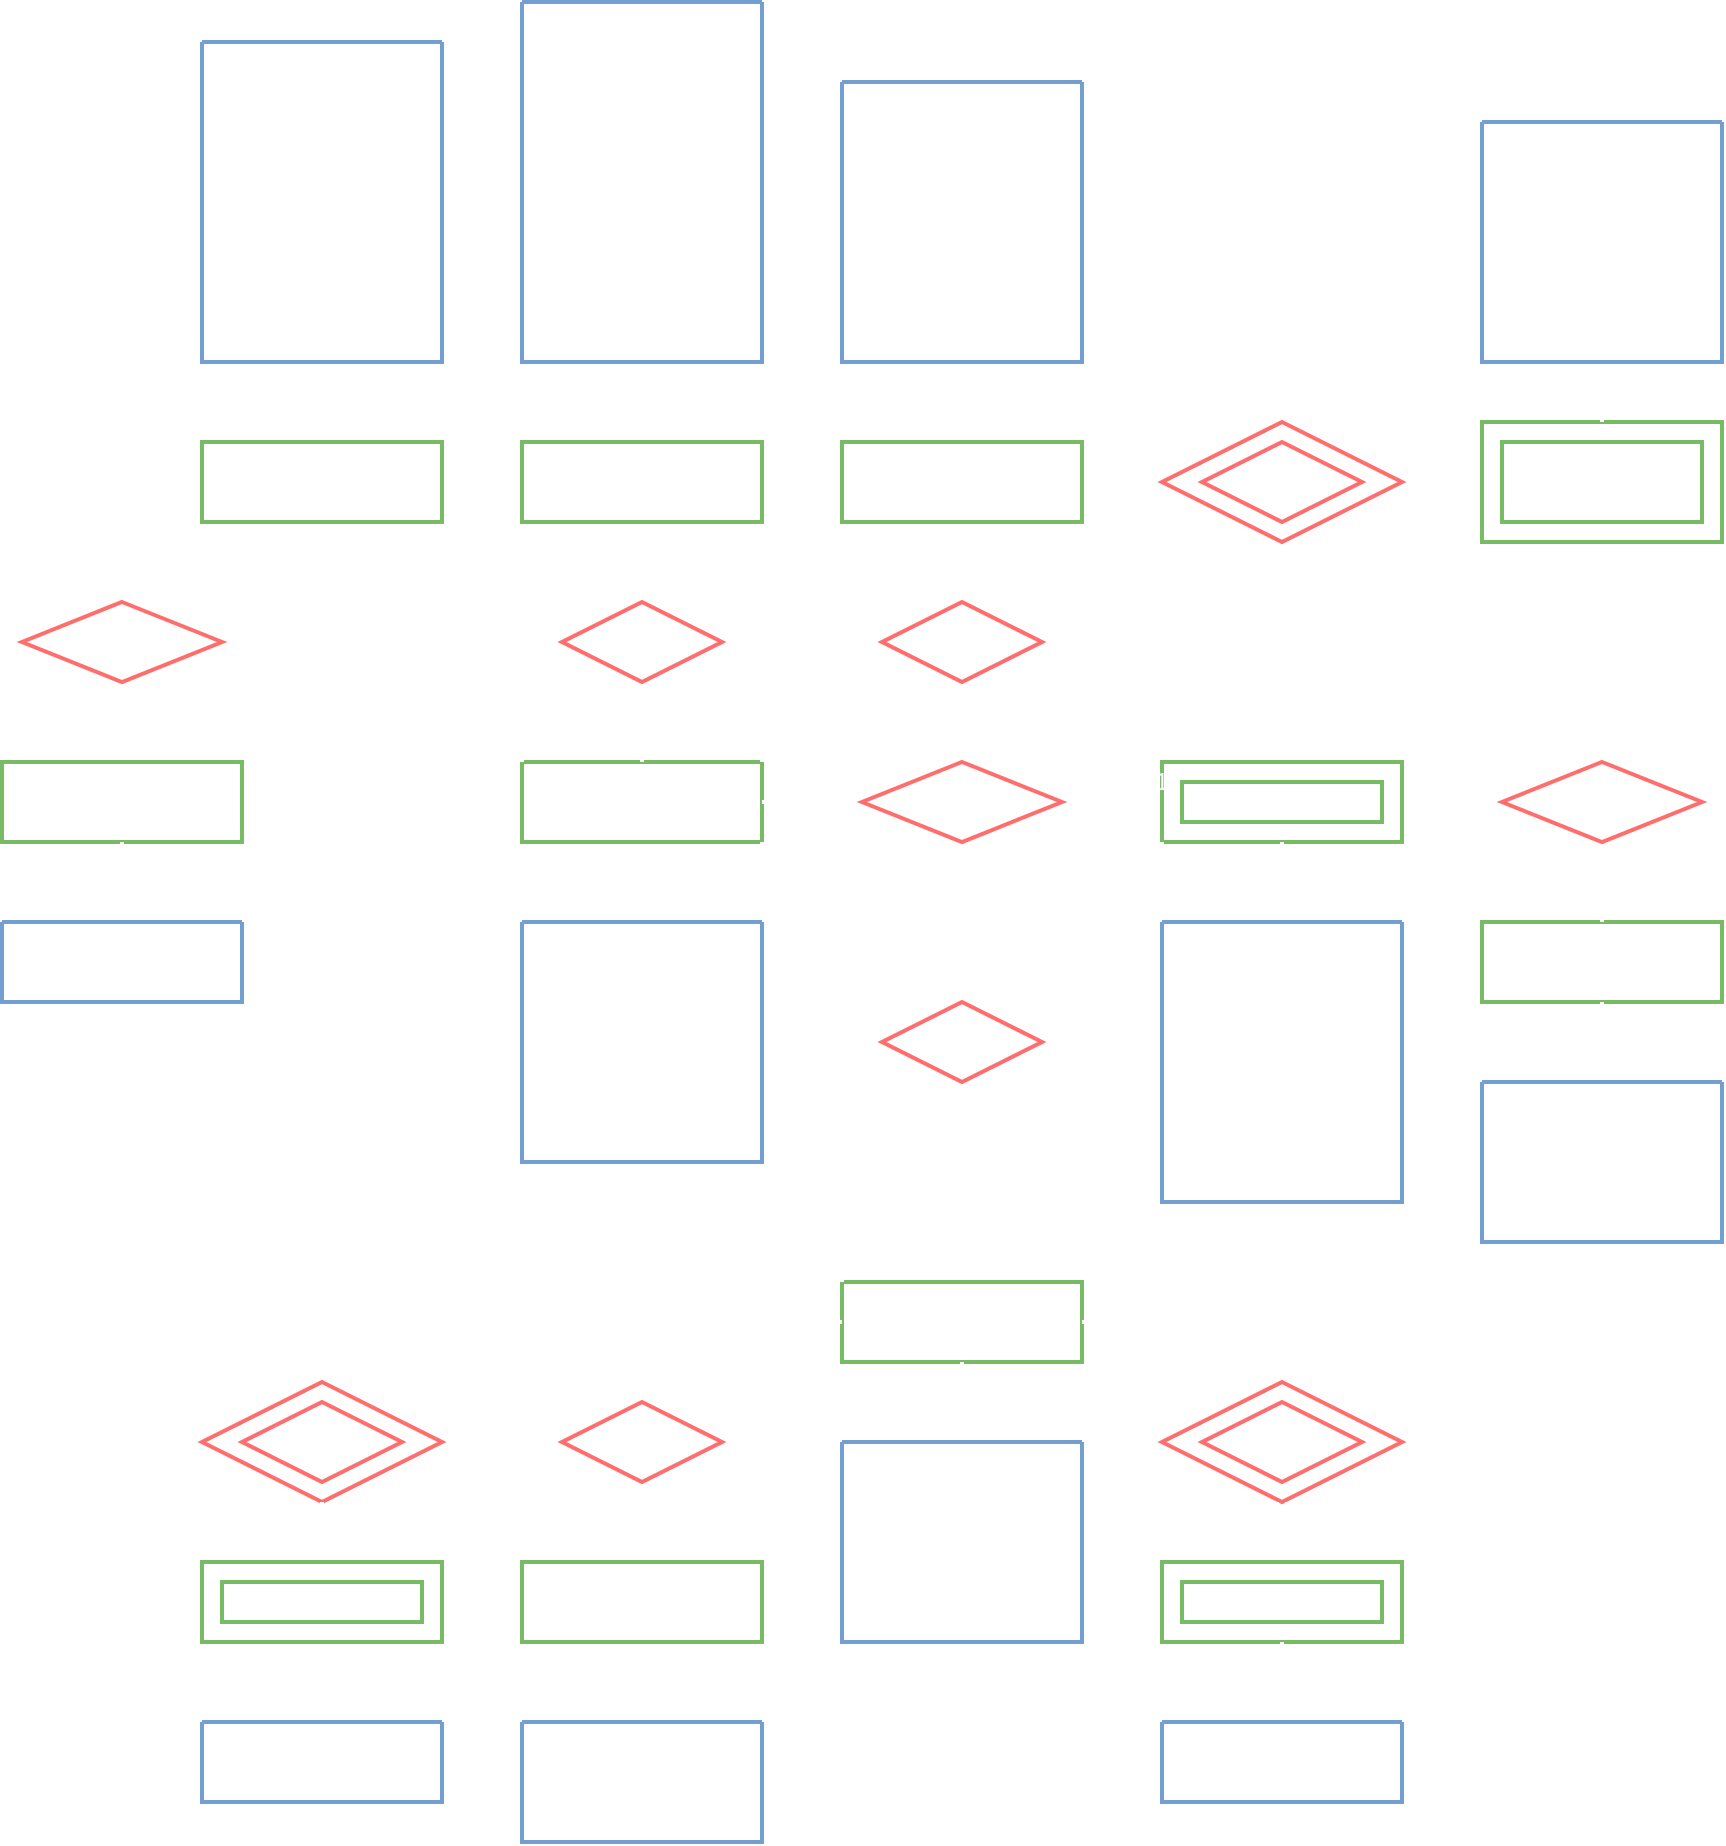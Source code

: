 <mxfile>
    <diagram id="XrlCPoU90Yz38b77uYmN" name="Page-1">
        <mxGraphModel dx="718" dy="790" grid="1" gridSize="10" guides="1" tooltips="1" connect="1" arrows="1" fold="1" page="0" pageScale="1" pageWidth="827" pageHeight="1169" background="none" math="0" shadow="0">
            <root>
                <mxCell id="0"/>
                <mxCell id="1" parent="0"/>
                <mxCell id="92" style="edgeStyle=none;html=1;entryX=1;entryY=0.5;entryDx=0;entryDy=0;endArrow=none;endFill=0;strokeColor=#FFFFFF;strokeWidth=2;shape=link;" parent="1" source="4" target="301" edge="1">
                    <mxGeometry relative="1" as="geometry">
                        <mxPoint x="1010" y="580" as="targetPoint"/>
                    </mxGeometry>
                </mxCell>
                <mxCell id="305" style="edgeStyle=none;html=1;entryX=0;entryY=0.5;entryDx=0;entryDy=0;strokeWidth=2;endArrow=none;endFill=0;strokeColor=#FFFFFF;" parent="1" source="4" target="304" edge="1">
                    <mxGeometry relative="1" as="geometry"/>
                </mxCell>
                <mxCell id="4" value="" style="rounded=0;whiteSpace=wrap;html=1;fillColor=none;strokeColor=#77BC65;strokeWidth=2;" parent="1" vertex="1">
                    <mxGeometry x="1040" y="560" width="120" height="40" as="geometry"/>
                </mxCell>
                <mxCell id="5" value="&lt;font color=&quot;#ffffff&quot;&gt;Presidente&lt;/font&gt;" style="rounded=0;whiteSpace=wrap;html=1;fillColor=none;strokeColor=#77BC65;strokeWidth=2;" parent="1" vertex="1">
                    <mxGeometry x="1050" y="570" width="100" height="20" as="geometry"/>
                </mxCell>
                <mxCell id="26" style="edgeStyle=orthogonalEdgeStyle;shape=connector;rounded=1;html=1;entryX=0.5;entryY=1;entryDx=0;entryDy=0;labelBackgroundColor=default;fontFamily=Helvetica;fontSize=11;fontColor=default;endArrow=none;endFill=0;strokeColor=#FFFFFF;strokeWidth=2;" parent="1" source="12" target="21" edge="1">
                    <mxGeometry relative="1" as="geometry"/>
                </mxCell>
                <mxCell id="265" style="edgeStyle=orthogonalEdgeStyle;html=1;entryX=0.5;entryY=0;entryDx=0;entryDy=0;fontColor=#FFFFFF;endArrow=none;endFill=0;strokeColor=#FFFFFF;strokeWidth=2;" parent="1" source="12" target="281" edge="1">
                    <mxGeometry relative="1" as="geometry">
                        <Array as="points">
                            <mxPoint x="520" y="420"/>
                        </Array>
                        <mxPoint x="520" y="470" as="targetPoint"/>
                    </mxGeometry>
                </mxCell>
                <mxCell id="12" value="&lt;font color=&quot;#ffffff&quot;&gt;Socios&lt;br&gt;&lt;/font&gt;" style="rounded=0;whiteSpace=wrap;html=1;fillColor=none;strokeColor=#77BC65;strokeWidth=2;" parent="1" vertex="1">
                    <mxGeometry x="560" y="400" width="120" height="40" as="geometry"/>
                </mxCell>
                <mxCell id="20" value="" style="edgeStyle=orthogonalEdgeStyle;html=1;entryX=0.5;entryY=0;entryDx=0;entryDy=0;strokeWidth=2;strokeColor=#FFFFFF;endArrow=none;endFill=0;" parent="1" source="13" target="14" edge="1">
                    <mxGeometry relative="1" as="geometry"/>
                </mxCell>
                <mxCell id="13" value="&lt;font color=&quot;#ffffff&quot;&gt;ONGs&lt;br&gt;&lt;/font&gt;" style="rounded=0;whiteSpace=wrap;html=1;fillColor=none;strokeColor=#77BC65;strokeWidth=2;" parent="1" vertex="1">
                    <mxGeometry x="720" y="560" width="120" height="40" as="geometry"/>
                </mxCell>
                <mxCell id="14" value="" style="swimlane;startSize=0;labelBackgroundColor=none;fontColor=#FFFFFF;strokeColor=#729FCF;strokeWidth=2;fillColor=none;" parent="1" vertex="1">
                    <mxGeometry x="720" y="640" width="120" height="120" as="geometry">
                        <mxRectangle x="720" y="640" width="50" height="40" as="alternateBounds"/>
                    </mxGeometry>
                </mxCell>
                <mxCell id="16" value="Nombre" style="text;html=1;strokeColor=none;fillColor=none;align=left;verticalAlign=middle;whiteSpace=wrap;rounded=0;labelBackgroundColor=none;fontColor=#FFFFFF;strokeWidth=1;" parent="14" vertex="1">
                    <mxGeometry y="20" width="120" height="20" as="geometry"/>
                </mxCell>
                <mxCell id="17" value="Dirección de sede" style="text;html=1;strokeColor=none;fillColor=none;align=left;verticalAlign=middle;whiteSpace=wrap;rounded=0;labelBackgroundColor=none;fontColor=#FFFFFF;strokeWidth=1;" parent="14" vertex="1">
                    <mxGeometry y="40" width="120" height="20" as="geometry"/>
                </mxCell>
                <mxCell id="18" value="Área de acción" style="text;html=1;strokeColor=none;fillColor=none;align=left;verticalAlign=middle;whiteSpace=wrap;rounded=0;labelBackgroundColor=none;fontColor=#FFFFFF;strokeWidth=1;" parent="14" vertex="1">
                    <mxGeometry y="80" width="120" height="20" as="geometry"/>
                </mxCell>
                <mxCell id="134" value="Teléfono" style="text;html=1;strokeColor=none;fillColor=none;align=left;verticalAlign=middle;whiteSpace=wrap;rounded=0;labelBackgroundColor=none;fontColor=#FFFFFF;strokeWidth=1;" parent="14" vertex="1">
                    <mxGeometry y="60" width="120" height="20" as="geometry"/>
                </mxCell>
                <mxCell id="21" value="" style="swimlane;startSize=0;labelBackgroundColor=none;fontColor=#FFFFFF;strokeColor=#729FCF;strokeWidth=2;fillColor=none;" parent="1" vertex="1">
                    <mxGeometry x="560" y="200" width="120" height="160" as="geometry">
                        <mxRectangle x="560" y="200" width="50" height="40" as="alternateBounds"/>
                    </mxGeometry>
                </mxCell>
                <mxCell id="23" value="Nombre" style="text;html=1;strokeColor=none;fillColor=none;align=left;verticalAlign=middle;whiteSpace=wrap;rounded=0;labelBackgroundColor=none;fontColor=#FFFFFF;strokeWidth=1;" parent="21" vertex="1">
                    <mxGeometry y="20" width="120" height="20" as="geometry"/>
                </mxCell>
                <mxCell id="24" value="Apellidos" style="text;html=1;strokeColor=none;fillColor=none;align=left;verticalAlign=middle;whiteSpace=wrap;rounded=0;labelBackgroundColor=none;fontColor=#FFFFFF;strokeWidth=1;" parent="21" vertex="1">
                    <mxGeometry y="40" width="120" height="20" as="geometry"/>
                </mxCell>
                <mxCell id="25" value="NIF" style="text;html=1;strokeColor=none;fillColor=none;align=left;verticalAlign=middle;whiteSpace=wrap;rounded=0;labelBackgroundColor=none;fontColor=#FFFFFF;strokeWidth=1;" parent="21" vertex="1">
                    <mxGeometry y="60" width="120" height="20" as="geometry"/>
                </mxCell>
                <mxCell id="27" value="Fecha nacimiento" style="text;html=1;strokeColor=none;fillColor=none;align=left;verticalAlign=middle;whiteSpace=wrap;rounded=0;labelBackgroundColor=none;fontColor=#FFFFFF;strokeWidth=1;" parent="21" vertex="1">
                    <mxGeometry y="80" width="120" height="20" as="geometry"/>
                </mxCell>
                <mxCell id="28" value="Correo electrónico" style="text;html=1;strokeColor=none;fillColor=none;align=left;verticalAlign=middle;whiteSpace=wrap;rounded=0;labelBackgroundColor=none;fontColor=#FFFFFF;strokeWidth=1;" parent="21" vertex="1">
                    <mxGeometry y="120" width="120" height="20" as="geometry"/>
                </mxCell>
                <mxCell id="29" value="Tipo colaboración" style="text;html=1;strokeColor=none;fillColor=none;align=left;verticalAlign=middle;whiteSpace=wrap;rounded=0;labelBackgroundColor=none;fontColor=#FFFFFF;strokeWidth=1;" parent="21" vertex="1">
                    <mxGeometry y="140" width="120" height="20" as="geometry"/>
                </mxCell>
                <mxCell id="49" value="Teléfono" style="text;html=1;strokeColor=none;fillColor=none;align=left;verticalAlign=middle;whiteSpace=wrap;rounded=0;labelBackgroundColor=none;fontColor=#FFFFFF;strokeWidth=1;" parent="21" vertex="1">
                    <mxGeometry y="100" width="120" height="20" as="geometry"/>
                </mxCell>
                <mxCell id="47" value="" style="edgeStyle=orthogonalEdgeStyle;html=1;endArrow=none;endFill=0;strokeWidth=2;strokeColor=#FFFFFF;entryX=0.5;entryY=1;entryDx=0;entryDy=0;" parent="1" source="37" target="39" edge="1">
                    <mxGeometry relative="1" as="geometry"/>
                </mxCell>
                <mxCell id="81" style="edgeStyle=none;html=1;entryX=0.5;entryY=0;entryDx=0;entryDy=0;endArrow=none;endFill=0;strokeColor=#FFFFFF;strokeWidth=2;" parent="1" source="37" target="80" edge="1">
                    <mxGeometry relative="1" as="geometry"/>
                </mxCell>
                <mxCell id="37" value="&lt;font color=&quot;#ffffff&quot;&gt;Trabajadores&lt;/font&gt;" style="rounded=0;whiteSpace=wrap;html=1;fillColor=none;strokeColor=#77BC65;strokeWidth=2;" parent="1" vertex="1">
                    <mxGeometry x="720" y="400" width="120" height="40" as="geometry"/>
                </mxCell>
                <mxCell id="39" value="" style="swimlane;startSize=0;labelBackgroundColor=none;fontColor=#FFFFFF;strokeColor=#729FCF;strokeWidth=2;fillColor=none;" parent="1" vertex="1">
                    <mxGeometry x="720" y="180" width="120" height="180" as="geometry">
                        <mxRectangle x="720" y="180" width="50" height="40" as="alternateBounds"/>
                    </mxGeometry>
                </mxCell>
                <mxCell id="41" value="Nombre" style="text;html=1;strokeColor=none;fillColor=none;align=left;verticalAlign=middle;whiteSpace=wrap;rounded=0;labelBackgroundColor=none;fontColor=#FFFFFF;strokeWidth=1;" parent="39" vertex="1">
                    <mxGeometry y="20" width="120" height="20" as="geometry"/>
                </mxCell>
                <mxCell id="42" value="Apellidos" style="text;html=1;strokeColor=none;fillColor=none;align=left;verticalAlign=middle;whiteSpace=wrap;rounded=0;labelBackgroundColor=none;fontColor=#FFFFFF;strokeWidth=1;" parent="39" vertex="1">
                    <mxGeometry y="40" width="120" height="20" as="geometry"/>
                </mxCell>
                <mxCell id="43" value="NIF" style="text;html=1;strokeColor=none;fillColor=none;align=left;verticalAlign=middle;whiteSpace=wrap;rounded=0;labelBackgroundColor=none;fontColor=#FFFFFF;strokeWidth=1;" parent="39" vertex="1">
                    <mxGeometry y="60" width="120" height="20" as="geometry"/>
                </mxCell>
                <mxCell id="44" value="Fecha nacimiento" style="text;html=1;strokeColor=none;fillColor=none;align=left;verticalAlign=middle;whiteSpace=wrap;rounded=0;labelBackgroundColor=none;fontColor=#FFFFFF;strokeWidth=1;" parent="39" vertex="1">
                    <mxGeometry y="80" width="120" height="20" as="geometry"/>
                </mxCell>
                <mxCell id="45" value="Correo electrónico" style="text;html=1;strokeColor=none;fillColor=none;align=left;verticalAlign=middle;whiteSpace=wrap;rounded=0;labelBackgroundColor=none;fontColor=#FFFFFF;strokeWidth=1;" parent="39" vertex="1">
                    <mxGeometry y="120" width="120" height="20" as="geometry"/>
                </mxCell>
                <mxCell id="48" value="Teléfono" style="text;html=1;strokeColor=none;fillColor=none;align=left;verticalAlign=middle;whiteSpace=wrap;rounded=0;labelBackgroundColor=none;fontColor=#FFFFFF;strokeWidth=1;" parent="39" vertex="1">
                    <mxGeometry y="100" width="120" height="20" as="geometry"/>
                </mxCell>
                <mxCell id="50" value="IBAN" style="text;html=1;strokeColor=none;fillColor=none;align=left;verticalAlign=middle;whiteSpace=wrap;rounded=0;labelBackgroundColor=none;fontColor=#FFFFFF;strokeWidth=1;" parent="39" vertex="1">
                    <mxGeometry y="140" width="120" height="20" as="geometry"/>
                </mxCell>
                <mxCell id="46" value="Neto anual" style="text;html=1;strokeColor=none;fillColor=none;align=left;verticalAlign=middle;whiteSpace=wrap;rounded=0;labelBackgroundColor=none;fontColor=#FFFFFF;strokeWidth=1;" parent="39" vertex="1">
                    <mxGeometry y="160" width="120" height="20" as="geometry"/>
                </mxCell>
                <mxCell id="51" value="" style="edgeStyle=orthogonalEdgeStyle;html=1;endArrow=none;endFill=0;strokeWidth=2;strokeColor=#FFFFFF;entryX=0.5;entryY=1;entryDx=0;entryDy=0;" parent="1" source="52" target="53" edge="1">
                    <mxGeometry relative="1" as="geometry"/>
                </mxCell>
                <mxCell id="76" style="edgeStyle=none;html=1;entryX=0;entryY=0.5;entryDx=0;entryDy=0;endArrow=none;endFill=0;strokeColor=#FFFFFF;strokeWidth=2;" parent="1" source="52" target="175" edge="1">
                    <mxGeometry relative="1" as="geometry">
                        <mxPoint x="1040" y="420" as="targetPoint"/>
                    </mxGeometry>
                </mxCell>
                <mxCell id="84" style="edgeStyle=none;html=1;entryX=0.5;entryY=0;entryDx=0;entryDy=0;endArrow=none;endFill=0;strokeColor=#FFFFFF;strokeWidth=2;" parent="1" source="52" target="83" edge="1">
                    <mxGeometry relative="1" as="geometry"/>
                </mxCell>
                <mxCell id="52" value="&lt;font color=&quot;#ffffff&quot;&gt;Personal de apoyo&lt;/font&gt;" style="rounded=0;whiteSpace=wrap;html=1;fillColor=none;strokeColor=#77BC65;strokeWidth=2;" parent="1" vertex="1">
                    <mxGeometry x="880" y="400" width="120" height="40" as="geometry"/>
                </mxCell>
                <mxCell id="53" value="" style="swimlane;startSize=0;labelBackgroundColor=none;fontColor=#FFFFFF;strokeColor=#729FCF;strokeWidth=2;fillColor=none;" parent="1" vertex="1">
                    <mxGeometry x="880" y="220" width="120" height="140" as="geometry">
                        <mxRectangle x="880" y="220" width="50" height="40" as="alternateBounds"/>
                    </mxGeometry>
                </mxCell>
                <mxCell id="55" value="Nombre" style="text;html=1;strokeColor=none;fillColor=none;align=left;verticalAlign=middle;whiteSpace=wrap;rounded=0;labelBackgroundColor=none;fontColor=#FFFFFF;strokeWidth=1;" parent="53" vertex="1">
                    <mxGeometry y="20" width="120" height="20" as="geometry"/>
                </mxCell>
                <mxCell id="56" value="Apellidos" style="text;html=1;strokeColor=none;fillColor=none;align=left;verticalAlign=middle;whiteSpace=wrap;rounded=0;labelBackgroundColor=none;fontColor=#FFFFFF;strokeWidth=1;" parent="53" vertex="1">
                    <mxGeometry y="40" width="120" height="20" as="geometry"/>
                </mxCell>
                <mxCell id="57" value="NIF" style="text;html=1;strokeColor=none;fillColor=none;align=left;verticalAlign=middle;whiteSpace=wrap;rounded=0;labelBackgroundColor=none;fontColor=#FFFFFF;strokeWidth=1;" parent="53" vertex="1">
                    <mxGeometry y="60" width="120" height="20" as="geometry"/>
                </mxCell>
                <mxCell id="58" value="Fecha nacimiento" style="text;html=1;strokeColor=none;fillColor=none;align=left;verticalAlign=middle;whiteSpace=wrap;rounded=0;labelBackgroundColor=none;fontColor=#FFFFFF;strokeWidth=1;" parent="53" vertex="1">
                    <mxGeometry y="80" width="120" height="20" as="geometry"/>
                </mxCell>
                <mxCell id="59" value="Correo electrónico" style="text;html=1;strokeColor=none;fillColor=none;align=left;verticalAlign=middle;whiteSpace=wrap;rounded=0;labelBackgroundColor=none;fontColor=#FFFFFF;strokeWidth=1;" parent="53" vertex="1">
                    <mxGeometry y="120" width="120" height="20" as="geometry"/>
                </mxCell>
                <mxCell id="60" value="Teléfono" style="text;html=1;strokeColor=none;fillColor=none;align=left;verticalAlign=middle;whiteSpace=wrap;rounded=0;labelBackgroundColor=none;fontColor=#FFFFFF;strokeWidth=1;" parent="53" vertex="1">
                    <mxGeometry y="100" width="120" height="20" as="geometry"/>
                </mxCell>
                <mxCell id="78" style="edgeStyle=none;html=1;entryX=1;entryY=0.5;entryDx=0;entryDy=0;endArrow=none;endFill=0;strokeColor=#FFFFFF;strokeWidth=2;shape=link;" parent="1" source="64" target="175" edge="1">
                    <mxGeometry relative="1" as="geometry">
                        <mxPoint x="1140" y="420" as="targetPoint"/>
                    </mxGeometry>
                </mxCell>
                <mxCell id="64" value="" style="rounded=0;whiteSpace=wrap;html=1;fillColor=none;strokeColor=#77BC65;strokeWidth=2;" parent="1" vertex="1">
                    <mxGeometry x="1200" y="390" width="120" height="60" as="geometry"/>
                </mxCell>
                <mxCell id="65" value="&lt;font color=&quot;#ffffff&quot;&gt;Lista ayuda de ONGs&lt;/font&gt;" style="rounded=0;whiteSpace=wrap;html=1;fillColor=none;strokeColor=#77BC65;strokeWidth=2;" parent="1" vertex="1">
                    <mxGeometry x="1210" y="400" width="100" height="40" as="geometry"/>
                </mxCell>
                <mxCell id="75" style="edgeStyle=orthogonalEdgeStyle;html=1;endArrow=none;endFill=0;strokeColor=#FFFFFF;strokeWidth=2;entryX=0.5;entryY=0;entryDx=0;entryDy=0;exitX=0.5;exitY=1;exitDx=0;exitDy=0;" parent="1" source="66" target="64" edge="1">
                    <mxGeometry relative="1" as="geometry">
                        <mxPoint x="1170" y="390" as="sourcePoint"/>
                        <mxPoint x="1320" y="380" as="targetPoint"/>
                    </mxGeometry>
                </mxCell>
                <mxCell id="66" value="" style="swimlane;startSize=0;labelBackgroundColor=none;fontColor=#FFFFFF;strokeColor=#729FCF;strokeWidth=2;fillColor=none;" parent="1" vertex="1">
                    <mxGeometry x="1200" y="240" width="120" height="120" as="geometry">
                        <mxRectangle x="1200" y="240" width="50" height="40" as="alternateBounds"/>
                    </mxGeometry>
                </mxCell>
                <mxCell id="68" value="Agencia1" style="text;html=1;strokeColor=none;fillColor=none;align=left;verticalAlign=middle;whiteSpace=wrap;rounded=0;labelBackgroundColor=none;fontColor=#FFFFFF;strokeWidth=1;" parent="66" vertex="1">
                    <mxGeometry y="20" width="120" height="20" as="geometry"/>
                </mxCell>
                <mxCell id="69" value="Agencia2" style="text;html=1;strokeColor=none;fillColor=none;align=left;verticalAlign=middle;whiteSpace=wrap;rounded=0;labelBackgroundColor=none;fontColor=#FFFFFF;strokeWidth=1;" parent="66" vertex="1">
                    <mxGeometry y="40" width="120" height="20" as="geometry"/>
                </mxCell>
                <mxCell id="70" value="Agencia3" style="text;html=1;strokeColor=none;fillColor=none;align=left;verticalAlign=middle;whiteSpace=wrap;rounded=0;labelBackgroundColor=none;fontColor=#FFFFFF;strokeWidth=1;" parent="66" vertex="1">
                    <mxGeometry y="60" width="120" height="20" as="geometry"/>
                </mxCell>
                <mxCell id="71" value="Agencia4" style="text;html=1;strokeColor=none;fillColor=none;align=left;verticalAlign=middle;whiteSpace=wrap;rounded=0;labelBackgroundColor=none;fontColor=#FFFFFF;strokeWidth=1;" parent="66" vertex="1">
                    <mxGeometry y="80" width="120" height="20" as="geometry"/>
                </mxCell>
                <mxCell id="73" value="Agencia5" style="text;html=1;strokeColor=none;fillColor=none;align=left;verticalAlign=middle;whiteSpace=wrap;rounded=0;labelBackgroundColor=none;fontColor=#FFFFFF;strokeWidth=1;" parent="66" vertex="1">
                    <mxGeometry y="100" width="120" height="20" as="geometry"/>
                </mxCell>
                <mxCell id="82" style="edgeStyle=orthogonalEdgeStyle;html=1;entryX=0.5;entryY=0;entryDx=0;entryDy=0;endArrow=none;endFill=0;strokeColor=#FFFFFF;strokeWidth=2;exitX=0.5;exitY=1;exitDx=0;exitDy=0;" parent="1" source="80" target="13" edge="1">
                    <mxGeometry relative="1" as="geometry">
                        <Array as="points">
                            <mxPoint x="780" y="530"/>
                            <mxPoint x="780" y="530"/>
                        </Array>
                    </mxGeometry>
                </mxCell>
                <mxCell id="80" value="Empleado" style="rhombus;whiteSpace=wrap;html=1;labelBackgroundColor=none;fontColor=#FFFFFF;strokeColor=#FF6D6D;strokeWidth=2;fillColor=none;" parent="1" vertex="1">
                    <mxGeometry x="740" y="480" width="80" height="40" as="geometry"/>
                </mxCell>
                <mxCell id="85" style="edgeStyle=orthogonalEdgeStyle;html=1;entryX=1;entryY=0;entryDx=0;entryDy=0;endArrow=none;endFill=0;strokeColor=#FFFFFF;strokeWidth=2;exitX=0.5;exitY=1;exitDx=0;exitDy=0;" parent="1" source="83" target="13" edge="1">
                    <mxGeometry relative="1" as="geometry">
                        <mxPoint x="870" y="500" as="sourcePoint"/>
                    </mxGeometry>
                </mxCell>
                <mxCell id="83" value="Apoya" style="rhombus;whiteSpace=wrap;html=1;labelBackgroundColor=none;fontColor=#FFFFFF;strokeColor=#FF6D6D;strokeWidth=2;fillColor=none;" parent="1" vertex="1">
                    <mxGeometry x="900" y="480" width="80" height="40" as="geometry"/>
                </mxCell>
                <mxCell id="89" style="edgeStyle=orthogonalEdgeStyle;html=1;entryX=0;entryY=1;entryDx=0;entryDy=0;endArrow=none;endFill=0;strokeColor=#FFFFFF;strokeWidth=2;exitX=1;exitY=0.5;exitDx=0;exitDy=0;" parent="1" source="281" target="132" edge="1">
                    <mxGeometry relative="1" as="geometry">
                        <Array as="points">
                            <mxPoint x="720" y="500"/>
                        </Array>
                        <mxPoint x="590" y="500" as="sourcePoint"/>
                    </mxGeometry>
                </mxCell>
                <mxCell id="91" style="edgeStyle=orthogonalEdgeStyle;html=1;endArrow=none;endFill=0;strokeColor=#FFFFFF;strokeWidth=2;entryX=1;entryY=0.5;entryDx=0;entryDy=0;exitX=0;exitY=0.5;exitDx=0;exitDy=0;" parent="1" source="301" target="13" edge="1">
                    <mxGeometry relative="1" as="geometry">
                        <mxPoint x="920" y="580" as="sourcePoint"/>
                        <mxPoint x="870" y="560" as="targetPoint"/>
                        <Array as="points"/>
                    </mxGeometry>
                </mxCell>
                <mxCell id="103" style="edgeStyle=none;html=1;entryX=0.5;entryY=1;entryDx=0;entryDy=0;endArrow=none;endFill=0;strokeColor=#FFFFFF;strokeWidth=2;" parent="1" source="98" target="99" edge="1">
                    <mxGeometry relative="1" as="geometry"/>
                </mxCell>
                <mxCell id="98" value="&lt;font color=&quot;#ffffff&quot;&gt;Eventos&lt;/font&gt;" style="rounded=0;whiteSpace=wrap;html=1;fillColor=none;strokeColor=#77BC65;strokeWidth=2;" parent="1" vertex="1">
                    <mxGeometry x="880" y="820" width="120" height="40" as="geometry"/>
                </mxCell>
                <mxCell id="100" style="edgeStyle=orthogonalEdgeStyle;html=1;entryX=1;entryY=1;entryDx=0;entryDy=0;endArrow=none;endFill=0;strokeColor=#FFFFFF;strokeWidth=2;exitX=0;exitY=0.5;exitDx=0;exitDy=0;" parent="1" source="99" target="13" edge="1">
                    <mxGeometry relative="1" as="geometry">
                        <Array as="points">
                            <mxPoint x="880" y="700"/>
                            <mxPoint x="880" y="620"/>
                            <mxPoint x="840" y="620"/>
                        </Array>
                    </mxGeometry>
                </mxCell>
                <mxCell id="227" style="edgeStyle=orthogonalEdgeStyle;html=1;entryX=0;entryY=1;entryDx=0;entryDy=0;fontColor=#FFFFFF;endArrow=none;endFill=0;strokeColor=#FFFFFF;strokeWidth=2;exitX=1;exitY=0.5;exitDx=0;exitDy=0;" parent="1" source="99" target="4" edge="1">
                    <mxGeometry relative="1" as="geometry">
                        <Array as="points">
                            <mxPoint x="1000" y="700"/>
                            <mxPoint x="1000" y="620"/>
                            <mxPoint x="1040" y="620"/>
                        </Array>
                    </mxGeometry>
                </mxCell>
                <mxCell id="99" value="Crea" style="rhombus;whiteSpace=wrap;html=1;labelBackgroundColor=none;fontColor=#FFFFFF;strokeColor=#FF6D6D;strokeWidth=2;fillColor=none;" parent="1" vertex="1">
                    <mxGeometry x="900" y="680" width="80" height="40" as="geometry"/>
                </mxCell>
                <mxCell id="114" style="edgeStyle=none;html=1;entryX=0.5;entryY=1;entryDx=0;entryDy=0;endArrow=none;endFill=0;strokeColor=#FFFFFF;strokeWidth=2;" parent="1" source="109" target="98" edge="1">
                    <mxGeometry relative="1" as="geometry"/>
                </mxCell>
                <mxCell id="109" value="" style="swimlane;startSize=0;labelBackgroundColor=none;fontColor=#FFFFFF;strokeColor=#729FCF;strokeWidth=2;fillColor=none;" parent="1" vertex="1">
                    <mxGeometry x="880" y="900" width="120" height="100" as="geometry">
                        <mxRectangle x="600" y="600" width="50" height="40" as="alternateBounds"/>
                    </mxGeometry>
                </mxCell>
                <mxCell id="110" value="Nombre" style="text;html=1;strokeColor=none;fillColor=none;align=left;verticalAlign=middle;whiteSpace=wrap;rounded=0;labelBackgroundColor=none;fontColor=#FFFFFF;strokeWidth=1;" parent="109" vertex="1">
                    <mxGeometry y="40" width="120" height="20" as="geometry"/>
                </mxCell>
                <mxCell id="111" value="Año" style="text;html=1;strokeColor=none;fillColor=none;align=left;verticalAlign=middle;whiteSpace=wrap;rounded=0;labelBackgroundColor=none;fontColor=#FFFFFF;strokeWidth=1;" parent="109" vertex="1">
                    <mxGeometry y="60" width="120" height="20" as="geometry"/>
                </mxCell>
                <mxCell id="112" value="Ciudad" style="text;html=1;strokeColor=none;fillColor=none;align=left;verticalAlign=middle;whiteSpace=wrap;rounded=0;labelBackgroundColor=none;fontColor=#FFFFFF;strokeWidth=1;" parent="109" vertex="1">
                    <mxGeometry y="80" width="120" height="20" as="geometry"/>
                </mxCell>
                <mxCell id="145" value="Nº de evento" style="text;html=1;strokeColor=none;fillColor=none;align=left;verticalAlign=middle;whiteSpace=wrap;rounded=0;labelBackgroundColor=none;fontColor=#FFFFFF;strokeWidth=1;" parent="109" vertex="1">
                    <mxGeometry y="20" width="120" height="20" as="geometry"/>
                </mxCell>
                <mxCell id="121" value="&lt;font color=&quot;#ffffff&quot;&gt;1&lt;/font&gt;" style="text;html=1;strokeColor=none;fillColor=none;align=center;verticalAlign=middle;whiteSpace=wrap;rounded=0;" parent="1" vertex="1">
                    <mxGeometry x="840" y="560" width="20" height="20" as="geometry"/>
                </mxCell>
                <mxCell id="124" value="&lt;font color=&quot;#ffffff&quot;&gt;N&lt;/font&gt;" style="text;html=1;strokeColor=none;fillColor=none;align=center;verticalAlign=middle;whiteSpace=wrap;rounded=0;" parent="1" vertex="1">
                    <mxGeometry x="920" y="440" width="20" height="20" as="geometry"/>
                </mxCell>
                <mxCell id="125" value="&lt;font color=&quot;#ffffff&quot;&gt;1&lt;/font&gt;" style="text;html=1;strokeColor=none;fillColor=none;align=center;verticalAlign=middle;whiteSpace=wrap;rounded=0;" parent="1" vertex="1">
                    <mxGeometry x="820" y="540" width="20" height="20" as="geometry"/>
                </mxCell>
                <mxCell id="179" style="edgeStyle=orthogonalEdgeStyle;html=1;fontColor=#FFFFFF;endArrow=none;endFill=0;strokeColor=#FFFFFF;strokeWidth=2;exitX=0.5;exitY=0;exitDx=0;exitDy=0;entryX=1;entryY=0.5;entryDx=0;entryDy=0;" parent="1" source="126" target="98" edge="1">
                    <mxGeometry relative="1" as="geometry">
                        <mxPoint x="1040" y="780" as="targetPoint"/>
                        <Array as="points">
                            <mxPoint x="1100" y="840"/>
                        </Array>
                    </mxGeometry>
                </mxCell>
                <mxCell id="126" value="" style="rhombus;whiteSpace=wrap;html=1;labelBackgroundColor=none;fontColor=#FFFFFF;strokeColor=#FF6D6D;strokeWidth=2;fillColor=none;" parent="1" vertex="1">
                    <mxGeometry x="1040" y="870" width="120" height="60" as="geometry"/>
                </mxCell>
                <mxCell id="127" value="Contratado" style="rhombus;whiteSpace=wrap;html=1;labelBackgroundColor=none;fontColor=#FFFFFF;strokeColor=#FF6D6D;strokeWidth=2;fillColor=none;" parent="1" vertex="1">
                    <mxGeometry x="1060" y="880" width="80" height="40" as="geometry"/>
                </mxCell>
                <mxCell id="128" value="&lt;font color=&quot;#ffffff&quot;&gt;1:N&lt;/font&gt;" style="text;html=1;strokeColor=none;fillColor=none;align=center;verticalAlign=middle;whiteSpace=wrap;rounded=0;" parent="1" vertex="1">
                    <mxGeometry x="980" y="490" width="30" height="20" as="geometry"/>
                </mxCell>
                <mxCell id="129" value="&lt;font color=&quot;#ffffff&quot;&gt;1&lt;/font&gt;" style="text;html=1;strokeColor=none;fillColor=none;align=center;verticalAlign=middle;whiteSpace=wrap;rounded=0;" parent="1" vertex="1">
                    <mxGeometry x="760" y="540" width="20" height="20" as="geometry"/>
                </mxCell>
                <mxCell id="132" value="&lt;font color=&quot;#ffffff&quot;&gt;N&lt;/font&gt;" style="text;html=1;strokeColor=none;fillColor=none;align=center;verticalAlign=middle;whiteSpace=wrap;rounded=0;" parent="1" vertex="1">
                    <mxGeometry x="720" y="540" width="20" height="20" as="geometry"/>
                </mxCell>
                <mxCell id="133" value="&lt;font color=&quot;#ffffff&quot;&gt;N&lt;/font&gt;" style="text;html=1;strokeColor=none;fillColor=none;align=center;verticalAlign=middle;whiteSpace=wrap;rounded=0;" parent="1" vertex="1">
                    <mxGeometry x="760" y="440" width="20" height="20" as="geometry"/>
                </mxCell>
                <mxCell id="135" value="&lt;font color=&quot;#ffffff&quot;&gt;1&lt;/font&gt;" style="text;html=1;strokeColor=none;fillColor=none;align=center;verticalAlign=middle;whiteSpace=wrap;rounded=0;" parent="1" vertex="1">
                    <mxGeometry x="1000" y="400" width="20" height="20" as="geometry"/>
                </mxCell>
                <mxCell id="136" value="&lt;font color=&quot;#ffffff&quot;&gt;N&lt;/font&gt;" style="text;html=1;strokeColor=none;fillColor=none;align=center;verticalAlign=middle;whiteSpace=wrap;rounded=0;" parent="1" vertex="1">
                    <mxGeometry x="1180" y="400" width="20" height="20" as="geometry"/>
                </mxCell>
                <mxCell id="137" value="&lt;font color=&quot;#ffffff&quot;&gt;1:N&lt;/font&gt;" style="text;html=1;strokeColor=none;fillColor=none;align=center;verticalAlign=middle;whiteSpace=wrap;rounded=0;" parent="1" vertex="1">
                    <mxGeometry x="1085" y="450" width="30" height="20" as="geometry"/>
                </mxCell>
                <mxCell id="138" value="&lt;font color=&quot;#ffffff&quot;&gt;1:N&lt;/font&gt;" style="text;html=1;strokeColor=none;fillColor=none;align=center;verticalAlign=middle;whiteSpace=wrap;rounded=0;" parent="1" vertex="1">
                    <mxGeometry x="820" y="490" width="30" height="20" as="geometry"/>
                </mxCell>
                <mxCell id="142" value="&lt;font color=&quot;#ffffff&quot;&gt;1&lt;/font&gt;" style="text;html=1;strokeColor=none;fillColor=none;align=center;verticalAlign=middle;whiteSpace=wrap;rounded=0;" parent="1" vertex="1">
                    <mxGeometry x="840" y="600" width="20" height="20" as="geometry"/>
                </mxCell>
                <mxCell id="143" value="&lt;font color=&quot;#ffffff&quot;&gt;N&lt;/font&gt;" style="text;html=1;strokeColor=none;fillColor=none;align=center;verticalAlign=middle;whiteSpace=wrap;rounded=0;" parent="1" vertex="1">
                    <mxGeometry x="920" y="800" width="20" height="20" as="geometry"/>
                </mxCell>
                <mxCell id="144" value="&lt;font color=&quot;#ffffff&quot;&gt;1:1:N&lt;/font&gt;" style="text;html=1;strokeColor=none;fillColor=none;align=center;verticalAlign=middle;whiteSpace=wrap;rounded=0;" parent="1" vertex="1">
                    <mxGeometry x="970" y="710" width="30" height="20" as="geometry"/>
                </mxCell>
                <mxCell id="162" style="edgeStyle=orthogonalEdgeStyle;html=1;entryX=0.5;entryY=1;entryDx=0;entryDy=0;fontColor=#FFFFFF;endArrow=none;endFill=0;strokeColor=#FFFFFF;strokeWidth=2;" parent="1" source="153" target="4" edge="1">
                    <mxGeometry relative="1" as="geometry"/>
                </mxCell>
                <mxCell id="153" value="" style="swimlane;startSize=0;labelBackgroundColor=none;fontColor=#FFFFFF;strokeColor=#729FCF;strokeWidth=2;fillColor=none;" parent="1" vertex="1">
                    <mxGeometry x="1040" y="640" width="120" height="140" as="geometry">
                        <mxRectangle x="1130" y="640" width="50" height="40" as="alternateBounds"/>
                    </mxGeometry>
                </mxCell>
                <mxCell id="155" value="Nombre" style="text;html=1;strokeColor=none;fillColor=none;align=left;verticalAlign=middle;whiteSpace=wrap;rounded=0;labelBackgroundColor=none;fontColor=#FFFFFF;strokeWidth=1;" parent="153" vertex="1">
                    <mxGeometry y="20" width="120" height="20" as="geometry"/>
                </mxCell>
                <mxCell id="156" value="Apellidos" style="text;html=1;strokeColor=none;fillColor=none;align=left;verticalAlign=middle;whiteSpace=wrap;rounded=0;labelBackgroundColor=none;fontColor=#FFFFFF;strokeWidth=1;" parent="153" vertex="1">
                    <mxGeometry y="40" width="120" height="20" as="geometry"/>
                </mxCell>
                <mxCell id="157" value="NIF" style="text;html=1;strokeColor=none;fillColor=none;align=left;verticalAlign=middle;whiteSpace=wrap;rounded=0;labelBackgroundColor=none;fontColor=#FFFFFF;strokeWidth=1;" parent="153" vertex="1">
                    <mxGeometry y="60" width="120" height="20" as="geometry"/>
                </mxCell>
                <mxCell id="158" value="Fecha nacimiento" style="text;html=1;strokeColor=none;fillColor=none;align=left;verticalAlign=middle;whiteSpace=wrap;rounded=0;labelBackgroundColor=none;fontColor=#FFFFFF;strokeWidth=1;" parent="153" vertex="1">
                    <mxGeometry y="80" width="120" height="20" as="geometry"/>
                </mxCell>
                <mxCell id="159" value="Correo electrónico" style="text;html=1;strokeColor=none;fillColor=none;align=left;verticalAlign=middle;whiteSpace=wrap;rounded=0;labelBackgroundColor=none;fontColor=#FFFFFF;strokeWidth=1;" parent="153" vertex="1">
                    <mxGeometry y="120" width="120" height="20" as="geometry"/>
                </mxCell>
                <mxCell id="161" value="Teléfono" style="text;html=1;strokeColor=none;fillColor=none;align=left;verticalAlign=middle;whiteSpace=wrap;rounded=0;labelBackgroundColor=none;fontColor=#FFFFFF;strokeWidth=1;" parent="153" vertex="1">
                    <mxGeometry y="100" width="120" height="20" as="geometry"/>
                </mxCell>
                <mxCell id="175" value="" style="rhombus;whiteSpace=wrap;html=1;labelBackgroundColor=none;fontColor=#FFFFFF;strokeColor=#FF6D6D;strokeWidth=2;fillColor=none;" parent="1" vertex="1">
                    <mxGeometry x="1040" y="390" width="120" height="60" as="geometry"/>
                </mxCell>
                <mxCell id="176" value="Ayuda a" style="rhombus;whiteSpace=wrap;html=1;labelBackgroundColor=none;fontColor=#FFFFFF;strokeColor=#FF6D6D;strokeWidth=2;fillColor=none;" parent="1" vertex="1">
                    <mxGeometry x="1060" y="400" width="80" height="40" as="geometry"/>
                </mxCell>
                <mxCell id="178" value="&lt;font color=&quot;#ffffff&quot;&gt;1&lt;/font&gt;" style="text;html=1;strokeColor=none;fillColor=none;align=center;verticalAlign=middle;whiteSpace=wrap;rounded=0;" parent="1" vertex="1">
                    <mxGeometry x="1030" y="560" width="20" height="20" as="geometry"/>
                </mxCell>
                <mxCell id="231" style="edgeStyle=orthogonalEdgeStyle;html=1;entryX=1;entryY=0;entryDx=0;entryDy=0;fontColor=#FFFFFF;endArrow=none;endFill=0;strokeColor=#FFFFFF;strokeWidth=2;exitX=0.5;exitY=0;exitDx=0;exitDy=0;" parent="1" source="284" target="217" edge="1">
                    <mxGeometry relative="1" as="geometry">
                        <Array as="points">
                            <mxPoint x="620" y="800"/>
                            <mxPoint x="880" y="800"/>
                        </Array>
                        <mxPoint x="680" y="840" as="sourcePoint"/>
                    </mxGeometry>
                </mxCell>
                <mxCell id="181" value="Gestiona" style="rhombus;whiteSpace=wrap;html=1;labelBackgroundColor=none;fontColor=#FFFFFF;strokeColor=#FF6D6D;strokeWidth=2;fillColor=none;" parent="1" vertex="1">
                    <mxGeometry x="580" y="880" width="80" height="40" as="geometry"/>
                </mxCell>
                <mxCell id="185" style="edgeStyle=orthogonalEdgeStyle;html=1;fontColor=#FFFFFF;endArrow=none;endFill=0;strokeColor=#FFFFFF;strokeWidth=2;shape=link;entryX=0.5;entryY=1;entryDx=0;entryDy=0;" parent="1" source="182" target="126" edge="1">
                    <mxGeometry relative="1" as="geometry">
                        <mxPoint x="790" y="1040" as="targetPoint"/>
                        <Array as="points">
                            <mxPoint x="1100" y="945"/>
                            <mxPoint x="1100" y="945"/>
                        </Array>
                    </mxGeometry>
                </mxCell>
                <mxCell id="182" value="" style="rounded=0;whiteSpace=wrap;html=1;fillColor=none;strokeColor=#77BC65;strokeWidth=2;" parent="1" vertex="1">
                    <mxGeometry x="1040" y="960" width="120" height="40" as="geometry"/>
                </mxCell>
                <mxCell id="183" value="&lt;font color=&quot;#ffffff&quot;&gt;Lista de seguros&lt;/font&gt;" style="rounded=0;whiteSpace=wrap;html=1;fillColor=none;strokeColor=#77BC65;strokeWidth=2;" parent="1" vertex="1">
                    <mxGeometry x="1050" y="970" width="100" height="20" as="geometry"/>
                </mxCell>
                <mxCell id="192" style="edgeStyle=orthogonalEdgeStyle;html=1;entryX=0.5;entryY=1;entryDx=0;entryDy=0;fontColor=#FFFFFF;endArrow=none;endFill=0;strokeColor=#FFFFFF;strokeWidth=2;" parent="1" source="187" target="182" edge="1">
                    <mxGeometry relative="1" as="geometry"/>
                </mxCell>
                <mxCell id="187" value="" style="swimlane;startSize=0;labelBackgroundColor=none;fontColor=#FFFFFF;strokeColor=#729FCF;strokeWidth=2;fillColor=none;" parent="1" vertex="1">
                    <mxGeometry x="1040" y="1040" width="120" height="40" as="geometry">
                        <mxRectangle x="1080" y="1040" width="50" height="40" as="alternateBounds"/>
                    </mxGeometry>
                </mxCell>
                <mxCell id="191" value="Empresa contratada" style="text;html=1;strokeColor=none;fillColor=none;align=left;verticalAlign=middle;whiteSpace=wrap;rounded=0;labelBackgroundColor=none;fontColor=#FFFFFF;strokeWidth=1;" parent="187" vertex="1">
                    <mxGeometry y="20" width="120" height="20" as="geometry"/>
                </mxCell>
                <mxCell id="193" value="&lt;font color=&quot;#ffffff&quot;&gt;1&lt;/font&gt;" style="text;html=1;strokeColor=none;fillColor=none;align=center;verticalAlign=middle;whiteSpace=wrap;rounded=0;" parent="1" vertex="1">
                    <mxGeometry x="1000" y="820" width="20" height="20" as="geometry"/>
                </mxCell>
                <mxCell id="194" value="&lt;font color=&quot;#ffffff&quot;&gt;N&lt;/font&gt;" style="text;html=1;strokeColor=none;fillColor=none;align=center;verticalAlign=middle;whiteSpace=wrap;rounded=0;" parent="1" vertex="1">
                    <mxGeometry x="1100" y="940" width="20" height="20" as="geometry"/>
                </mxCell>
                <mxCell id="195" value="&lt;font color=&quot;#ffffff&quot;&gt;1:N&lt;/font&gt;" style="text;html=1;strokeColor=none;fillColor=none;align=center;verticalAlign=middle;whiteSpace=wrap;rounded=0;" parent="1" vertex="1">
                    <mxGeometry x="1010" y="890" width="30" height="20" as="geometry"/>
                </mxCell>
                <mxCell id="201" style="edgeStyle=orthogonalEdgeStyle;html=1;entryX=0.5;entryY=1;entryDx=0;entryDy=0;fontColor=#FFFFFF;endArrow=none;endFill=0;strokeColor=#FFFFFF;strokeWidth=2;" parent="1" source="202" target="209" edge="1">
                    <mxGeometry relative="1" as="geometry">
                        <mxPoint x="800" y="1020" as="targetPoint"/>
                    </mxGeometry>
                </mxCell>
                <mxCell id="202" value="" style="swimlane;startSize=0;labelBackgroundColor=none;fontColor=#FFFFFF;strokeColor=#729FCF;strokeWidth=2;fillColor=none;" parent="1" vertex="1">
                    <mxGeometry x="720" y="1040" width="120" height="60" as="geometry">
                        <mxRectangle x="760" y="1040" width="50" height="40" as="alternateBounds"/>
                    </mxGeometry>
                </mxCell>
                <mxCell id="206" value="Socio" style="text;html=1;strokeColor=none;fillColor=none;align=left;verticalAlign=middle;whiteSpace=wrap;rounded=0;labelBackgroundColor=none;fontColor=#FFFFFF;strokeWidth=1;" parent="202" vertex="1">
                    <mxGeometry y="20" width="120" height="20" as="geometry"/>
                </mxCell>
                <mxCell id="276" value="ONG representada" style="text;html=1;strokeColor=none;fillColor=none;align=left;verticalAlign=middle;whiteSpace=wrap;rounded=0;labelBackgroundColor=none;fontColor=#FFFFFF;strokeWidth=1;" parent="202" vertex="1">
                    <mxGeometry y="40" width="120" height="20" as="geometry"/>
                </mxCell>
                <mxCell id="207" value="&lt;font color=&quot;#ffffff&quot;&gt;N&lt;/font&gt;" style="text;html=1;strokeColor=none;fillColor=none;align=center;verticalAlign=middle;whiteSpace=wrap;rounded=0;" parent="1" vertex="1">
                    <mxGeometry x="760" y="940" width="20" height="20" as="geometry"/>
                </mxCell>
                <mxCell id="208" value="&lt;font color=&quot;#ffffff&quot;&gt;1:N&lt;/font&gt;" style="text;html=1;strokeColor=none;fillColor=none;align=center;verticalAlign=middle;whiteSpace=wrap;rounded=0;" parent="1" vertex="1">
                    <mxGeometry x="820" y="890" width="30" height="20" as="geometry"/>
                </mxCell>
                <mxCell id="211" style="edgeStyle=orthogonalEdgeStyle;html=1;entryX=0.5;entryY=1;entryDx=0;entryDy=0;fontColor=#FFFFFF;endArrow=none;endFill=0;strokeColor=#FFFFFF;strokeWidth=2;" parent="1" source="209" target="210" edge="1">
                    <mxGeometry relative="1" as="geometry"/>
                </mxCell>
                <mxCell id="209" value="&lt;span style=&quot;color: rgb(255 , 255 , 255)&quot;&gt;Lista de socios participantes&lt;/span&gt;" style="rounded=0;whiteSpace=wrap;html=1;fillColor=none;strokeColor=#77BC65;strokeWidth=2;" parent="1" vertex="1">
                    <mxGeometry x="720" y="960" width="120" height="40" as="geometry"/>
                </mxCell>
                <mxCell id="213" style="edgeStyle=orthogonalEdgeStyle;html=1;entryX=0;entryY=0.5;entryDx=0;entryDy=0;fontColor=#FFFFFF;endArrow=none;endFill=0;strokeColor=#FFFFFF;strokeWidth=2;exitX=0.5;exitY=0;exitDx=0;exitDy=0;" parent="1" source="210" target="98" edge="1">
                    <mxGeometry relative="1" as="geometry">
                        <Array as="points">
                            <mxPoint x="780" y="840"/>
                        </Array>
                    </mxGeometry>
                </mxCell>
                <mxCell id="210" value="Participa" style="rhombus;whiteSpace=wrap;html=1;labelBackgroundColor=none;fontColor=#FFFFFF;strokeColor=#FF6D6D;strokeWidth=2;fillColor=none;" parent="1" vertex="1">
                    <mxGeometry x="740" y="880" width="80" height="40" as="geometry"/>
                </mxCell>
                <mxCell id="217" value="&lt;font color=&quot;#ffffff&quot;&gt;1&lt;/font&gt;" style="text;html=1;strokeColor=none;fillColor=none;align=center;verticalAlign=middle;whiteSpace=wrap;rounded=0;" parent="1" vertex="1">
                    <mxGeometry x="860" y="820" width="20" height="20" as="geometry"/>
                </mxCell>
                <mxCell id="219" style="edgeStyle=orthogonalEdgeStyle;html=1;entryX=0.5;entryY=1;entryDx=0;entryDy=0;fontColor=#FFFFFF;endArrow=none;endFill=0;strokeColor=#FFFFFF;strokeWidth=2;" parent="1" source="220" target="285" edge="1">
                    <mxGeometry relative="1" as="geometry">
                        <mxPoint x="620" y="1000" as="targetPoint"/>
                    </mxGeometry>
                </mxCell>
                <mxCell id="220" value="" style="swimlane;startSize=0;labelBackgroundColor=none;fontColor=#FFFFFF;strokeColor=#729FCF;strokeWidth=2;fillColor=none;" parent="1" vertex="1">
                    <mxGeometry x="560" y="1040" width="120" height="40" as="geometry">
                        <mxRectangle x="600" y="1040" width="50" height="40" as="alternateBounds"/>
                    </mxGeometry>
                </mxCell>
                <mxCell id="221" value="Socio" style="text;html=1;strokeColor=none;fillColor=none;align=left;verticalAlign=middle;whiteSpace=wrap;rounded=0;labelBackgroundColor=none;fontColor=#FFFFFF;strokeWidth=1;" parent="220" vertex="1">
                    <mxGeometry y="20" width="120" height="20" as="geometry"/>
                </mxCell>
                <mxCell id="222" value="&lt;font color=&quot;#ffffff&quot;&gt;1&lt;/font&gt;" style="text;html=1;strokeColor=none;fillColor=none;align=center;verticalAlign=middle;whiteSpace=wrap;rounded=0;" parent="1" vertex="1">
                    <mxGeometry x="600" y="940" width="20" height="20" as="geometry"/>
                </mxCell>
                <mxCell id="230" value="&lt;font color=&quot;#ffffff&quot;&gt;1&lt;/font&gt;" style="text;html=1;strokeColor=none;fillColor=none;align=center;verticalAlign=middle;whiteSpace=wrap;rounded=0;" parent="1" vertex="1">
                    <mxGeometry x="1020" y="600" width="20" height="20" as="geometry"/>
                </mxCell>
                <mxCell id="232" value="&lt;font color=&quot;#ffffff&quot;&gt;1&lt;/font&gt;" style="text;html=1;strokeColor=none;fillColor=none;align=center;verticalAlign=middle;whiteSpace=wrap;rounded=0;" parent="1" vertex="1">
                    <mxGeometry x="880" y="800" width="20" height="20" as="geometry"/>
                </mxCell>
                <mxCell id="234" value="&lt;font color=&quot;#ffffff&quot;&gt;1:1&lt;/font&gt;" style="text;html=1;strokeColor=none;fillColor=none;align=center;verticalAlign=middle;whiteSpace=wrap;rounded=0;" parent="1" vertex="1">
                    <mxGeometry x="680" y="890" width="30" height="20" as="geometry"/>
                </mxCell>
                <mxCell id="251" style="edgeStyle=none;html=1;entryX=0.5;entryY=1;entryDx=0;entryDy=0;endArrow=none;endFill=0;strokeColor=#FFFFFF;strokeWidth=2;" parent="1" target="281" edge="1">
                    <mxGeometry relative="1" as="geometry">
                        <mxPoint x="520" y="530" as="targetPoint"/>
                        <mxPoint x="520" y="560" as="sourcePoint"/>
                    </mxGeometry>
                </mxCell>
                <mxCell id="253" value="&lt;font color=&quot;#ffffff&quot;&gt;Lista ONGs&lt;/font&gt;" style="rounded=0;whiteSpace=wrap;html=1;fillColor=none;strokeColor=#77BC65;strokeWidth=2;" parent="1" vertex="1">
                    <mxGeometry x="460" y="560" width="120" height="40" as="geometry"/>
                </mxCell>
                <mxCell id="254" style="edgeStyle=orthogonalEdgeStyle;html=1;endArrow=none;endFill=0;strokeColor=#FFFFFF;strokeWidth=2;entryX=0.5;entryY=1;entryDx=0;entryDy=0;exitX=0.5;exitY=0;exitDx=0;exitDy=0;" parent="1" source="255" edge="1">
                    <mxGeometry relative="1" as="geometry">
                        <mxPoint x="520" y="710" as="sourcePoint"/>
                        <mxPoint x="520" y="600" as="targetPoint"/>
                    </mxGeometry>
                </mxCell>
                <mxCell id="255" value="" style="swimlane;startSize=0;labelBackgroundColor=none;fontColor=#FFFFFF;strokeColor=#729FCF;strokeWidth=2;fillColor=none;" parent="1" vertex="1">
                    <mxGeometry x="460" y="640" width="120" height="40" as="geometry">
                        <mxRectangle x="460" y="720" width="50" height="40" as="alternateBounds"/>
                    </mxGeometry>
                </mxCell>
                <mxCell id="256" value="ONG" style="text;html=1;strokeColor=none;fillColor=none;align=left;verticalAlign=middle;whiteSpace=wrap;rounded=0;labelBackgroundColor=none;fontColor=#FFFFFF;strokeWidth=1;" parent="255" vertex="1">
                    <mxGeometry y="20" width="120" height="20" as="geometry"/>
                </mxCell>
                <mxCell id="261" value="&lt;font color=&quot;#ffffff&quot;&gt;1&lt;/font&gt;" style="text;html=1;strokeColor=none;fillColor=none;align=center;verticalAlign=middle;whiteSpace=wrap;rounded=0;" parent="1" vertex="1">
                    <mxGeometry x="500" y="620" width="20" height="20" as="geometry"/>
                </mxCell>
                <mxCell id="262" value="&lt;font color=&quot;#ffffff&quot;&gt;1:1:N&lt;/font&gt;" style="text;html=1;strokeColor=none;fillColor=none;align=center;verticalAlign=middle;whiteSpace=wrap;rounded=0;" parent="1" vertex="1">
                    <mxGeometry x="570" y="510" width="30" height="20" as="geometry"/>
                </mxCell>
                <mxCell id="267" value="&lt;font color=&quot;#ffffff&quot;&gt;1&lt;/font&gt;" style="text;html=1;strokeColor=none;fillColor=none;align=center;verticalAlign=middle;whiteSpace=wrap;rounded=0;" parent="1" vertex="1">
                    <mxGeometry x="540" y="400" width="20" height="20" as="geometry"/>
                </mxCell>
                <mxCell id="281" value="Pertenece a" style="rhombus;whiteSpace=wrap;html=1;labelBackgroundColor=none;fontColor=#FFFFFF;strokeColor=#FF6D6D;strokeWidth=2;fillColor=none;" parent="1" vertex="1">
                    <mxGeometry x="470" y="480" width="100" height="40" as="geometry"/>
                </mxCell>
                <mxCell id="284" value="" style="rhombus;whiteSpace=wrap;html=1;labelBackgroundColor=none;fontColor=#FFFFFF;strokeColor=#FF6D6D;strokeWidth=2;fillColor=none;" parent="1" vertex="1">
                    <mxGeometry x="560" y="870" width="120" height="60" as="geometry"/>
                </mxCell>
                <mxCell id="289" style="edgeStyle=none;html=1;entryX=0.5;entryY=1;entryDx=0;entryDy=0;strokeColor=#FFFFFF;strokeWidth=2;endArrow=none;endFill=0;" parent="1" source="285" target="284" edge="1">
                    <mxGeometry relative="1" as="geometry"/>
                </mxCell>
                <mxCell id="285" value="" style="rounded=0;whiteSpace=wrap;html=1;fillColor=none;strokeColor=#77BC65;strokeWidth=2;" parent="1" vertex="1">
                    <mxGeometry x="560" y="960" width="120" height="40" as="geometry"/>
                </mxCell>
                <mxCell id="286" value="&lt;span style=&quot;color: rgb(255 , 255 , 255)&quot;&gt;Coordinador&lt;/span&gt;" style="rounded=0;whiteSpace=wrap;html=1;fillColor=none;strokeColor=#77BC65;strokeWidth=2;" parent="1" vertex="1">
                    <mxGeometry x="570" y="970" width="100" height="20" as="geometry"/>
                </mxCell>
                <mxCell id="295" value="&lt;font color=&quot;#ffffff&quot;&gt;historial presidentes&lt;/font&gt;" style="rounded=0;whiteSpace=wrap;html=1;fillColor=none;strokeColor=#77BC65;strokeWidth=2;" parent="1" vertex="1">
                    <mxGeometry x="1200" y="640" width="120" height="40" as="geometry"/>
                </mxCell>
                <mxCell id="296" style="edgeStyle=orthogonalEdgeStyle;html=1;endArrow=none;endFill=0;strokeColor=#FFFFFF;strokeWidth=2;entryX=0.5;entryY=1;entryDx=0;entryDy=0;exitX=0.5;exitY=0;exitDx=0;exitDy=0;" parent="1" source="297" target="295" edge="1">
                    <mxGeometry relative="1" as="geometry">
                        <mxPoint x="1380" y="900" as="sourcePoint"/>
                        <mxPoint x="1380" y="790" as="targetPoint"/>
                        <Array as="points"/>
                    </mxGeometry>
                </mxCell>
                <mxCell id="297" value="" style="swimlane;startSize=0;labelBackgroundColor=none;fontColor=#FFFFFF;strokeColor=#729FCF;strokeWidth=2;fillColor=none;" parent="1" vertex="1">
                    <mxGeometry x="1200" y="720" width="120" height="80" as="geometry">
                        <mxRectangle x="460" y="720" width="50" height="40" as="alternateBounds"/>
                    </mxGeometry>
                </mxCell>
                <mxCell id="298" value="ONG que sirvió" style="text;html=1;strokeColor=none;fillColor=none;align=left;verticalAlign=middle;whiteSpace=wrap;rounded=0;labelBackgroundColor=none;fontColor=#FFFFFF;strokeWidth=1;" parent="297" vertex="1">
                    <mxGeometry y="20" width="120" height="20" as="geometry"/>
                </mxCell>
                <mxCell id="160" value="Fecha inicio puesto" style="text;html=1;strokeColor=none;fillColor=none;align=left;verticalAlign=middle;whiteSpace=wrap;rounded=0;labelBackgroundColor=none;fontColor=#FFFFFF;strokeWidth=1;" parent="297" vertex="1">
                    <mxGeometry y="40" width="120" height="20" as="geometry"/>
                </mxCell>
                <mxCell id="293" value="Fecha fin de puesto" style="text;html=1;strokeColor=none;fillColor=none;align=left;verticalAlign=middle;whiteSpace=wrap;rounded=0;labelBackgroundColor=none;fontColor=#FFFFFF;strokeWidth=1;" parent="297" vertex="1">
                    <mxGeometry y="60" width="120" height="20" as="geometry"/>
                </mxCell>
                <mxCell id="299" value="&lt;font color=&quot;#ffffff&quot;&gt;1&lt;/font&gt;" style="text;html=1;strokeColor=none;fillColor=none;align=center;verticalAlign=middle;whiteSpace=wrap;rounded=0;" parent="1" vertex="1">
                    <mxGeometry x="1260" y="620" width="20" height="20" as="geometry"/>
                </mxCell>
                <mxCell id="300" value="&lt;font color=&quot;#ffffff&quot;&gt;1:1&lt;/font&gt;" style="text;html=1;strokeColor=none;fillColor=none;align=center;verticalAlign=middle;whiteSpace=wrap;rounded=0;" parent="1" vertex="1">
                    <mxGeometry x="925" y="600" width="30" height="20" as="geometry"/>
                </mxCell>
                <mxCell id="301" value="Registrado" style="rhombus;whiteSpace=wrap;html=1;labelBackgroundColor=none;fontColor=#FFFFFF;strokeColor=#FF6D6D;strokeWidth=2;fillColor=none;" parent="1" vertex="1">
                    <mxGeometry x="890" y="560" width="100" height="40" as="geometry"/>
                </mxCell>
                <mxCell id="306" style="edgeStyle=none;html=1;endArrow=none;endFill=0;strokeColor=#FFFFFF;strokeWidth=2;" parent="1" source="304" target="295" edge="1">
                    <mxGeometry relative="1" as="geometry"/>
                </mxCell>
                <mxCell id="304" value="Registrado" style="rhombus;whiteSpace=wrap;html=1;labelBackgroundColor=none;fontColor=#FFFFFF;strokeColor=#FF6D6D;strokeWidth=2;fillColor=none;" parent="1" vertex="1">
                    <mxGeometry x="1210" y="560" width="100" height="40" as="geometry"/>
                </mxCell>
                <mxCell id="307" value="&lt;font color=&quot;#ffffff&quot;&gt;1&lt;/font&gt;" style="text;html=1;strokeColor=none;fillColor=none;align=center;verticalAlign=middle;whiteSpace=wrap;rounded=0;" parent="1" vertex="1">
                    <mxGeometry x="1160" y="560" width="20" height="20" as="geometry"/>
                </mxCell>
                <mxCell id="308" value="&lt;font color=&quot;#ffffff&quot;&gt;1:1&lt;/font&gt;" style="text;html=1;strokeColor=none;fillColor=none;align=center;verticalAlign=middle;whiteSpace=wrap;rounded=0;" parent="1" vertex="1">
                    <mxGeometry x="1210" y="590" width="30" height="20" as="geometry"/>
                </mxCell>
            </root>
        </mxGraphModel>
    </diagram>
</mxfile>